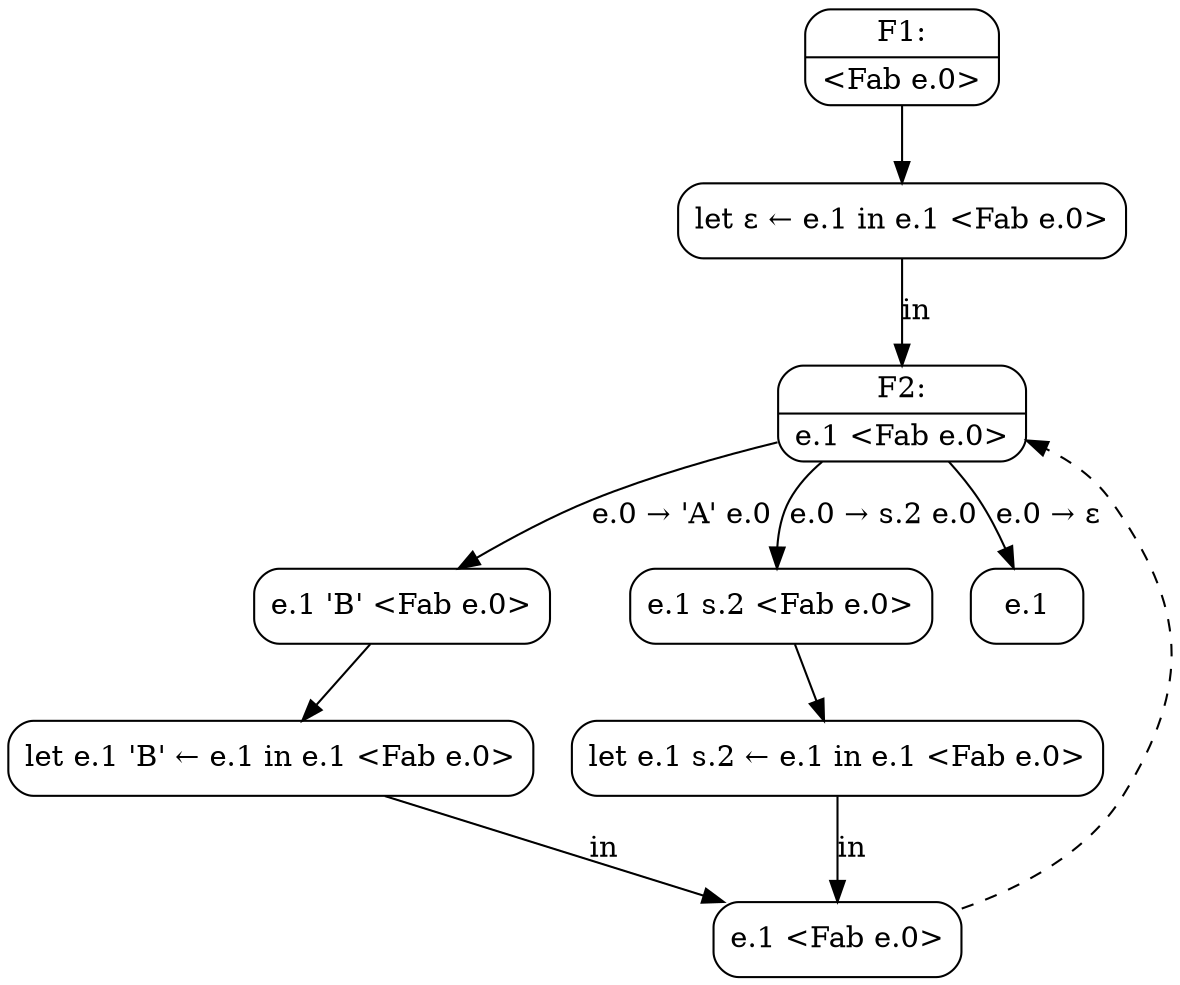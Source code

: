 digraph {
  node [shape=box, style=rounded];

  F1 [shape=record, label="{F1:|\<Fab e.0\>}"];
  L1 [label="let ε ← e.1 in e.1 <Fab e.0>"];
  F1 -> L1;
  F2 [shape=record, label="{F2:|e.1 \<Fab e.0\>}"];
  L1 -> F2 [label="in"];
  C1 [label="e.1 'B' <Fab e.0>"];
  F2 -> C1 [label="e.0 → 'A' e.0"];
  C2 [label="e.1 s.2 <Fab e.0>"];
  F2 -> C2 [label="e.0 → s.2 e.0"];
  C3 [label="e.1"];
  F2 -> C3 [label="e.0 → ε"];
  L2 [label="let e.1 'B' ← e.1 in e.1 <Fab e.0>"];
  C1 -> L2;
  C4 [label="e.1 <Fab e.0>"];
  L2 -> C4 [label="in"];
  C4 -> F2 [style=dashed];
  L3 [label="let e.1 s.2 ← e.1 in e.1 <Fab e.0>"];
  C2 -> L3;
  L3 -> C4 [label="in"];
}
